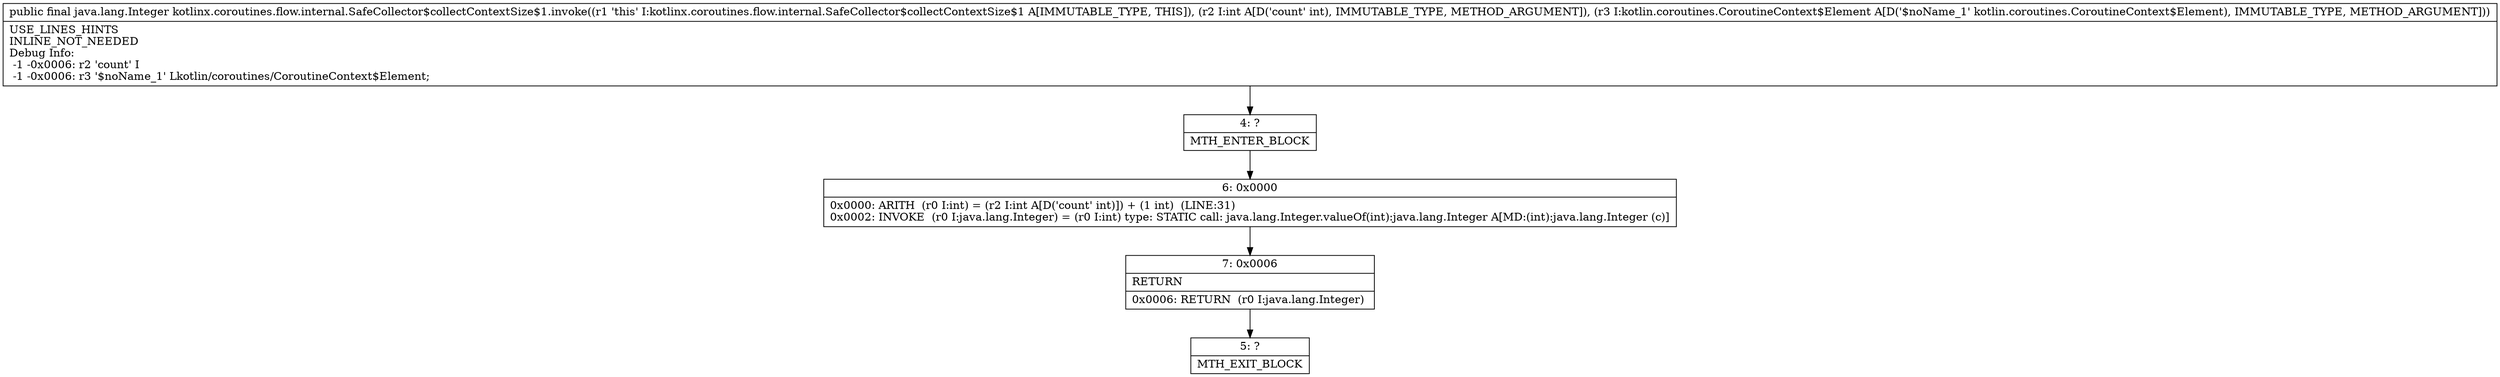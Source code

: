 digraph "CFG forkotlinx.coroutines.flow.internal.SafeCollector$collectContextSize$1.invoke(ILkotlin\/coroutines\/CoroutineContext$Element;)Ljava\/lang\/Integer;" {
Node_4 [shape=record,label="{4\:\ ?|MTH_ENTER_BLOCK\l}"];
Node_6 [shape=record,label="{6\:\ 0x0000|0x0000: ARITH  (r0 I:int) = (r2 I:int A[D('count' int)]) + (1 int)  (LINE:31)\l0x0002: INVOKE  (r0 I:java.lang.Integer) = (r0 I:int) type: STATIC call: java.lang.Integer.valueOf(int):java.lang.Integer A[MD:(int):java.lang.Integer (c)]\l}"];
Node_7 [shape=record,label="{7\:\ 0x0006|RETURN\l|0x0006: RETURN  (r0 I:java.lang.Integer) \l}"];
Node_5 [shape=record,label="{5\:\ ?|MTH_EXIT_BLOCK\l}"];
MethodNode[shape=record,label="{public final java.lang.Integer kotlinx.coroutines.flow.internal.SafeCollector$collectContextSize$1.invoke((r1 'this' I:kotlinx.coroutines.flow.internal.SafeCollector$collectContextSize$1 A[IMMUTABLE_TYPE, THIS]), (r2 I:int A[D('count' int), IMMUTABLE_TYPE, METHOD_ARGUMENT]), (r3 I:kotlin.coroutines.CoroutineContext$Element A[D('$noName_1' kotlin.coroutines.CoroutineContext$Element), IMMUTABLE_TYPE, METHOD_ARGUMENT]))  | USE_LINES_HINTS\lINLINE_NOT_NEEDED\lDebug Info:\l  \-1 \-0x0006: r2 'count' I\l  \-1 \-0x0006: r3 '$noName_1' Lkotlin\/coroutines\/CoroutineContext$Element;\l}"];
MethodNode -> Node_4;Node_4 -> Node_6;
Node_6 -> Node_7;
Node_7 -> Node_5;
}

